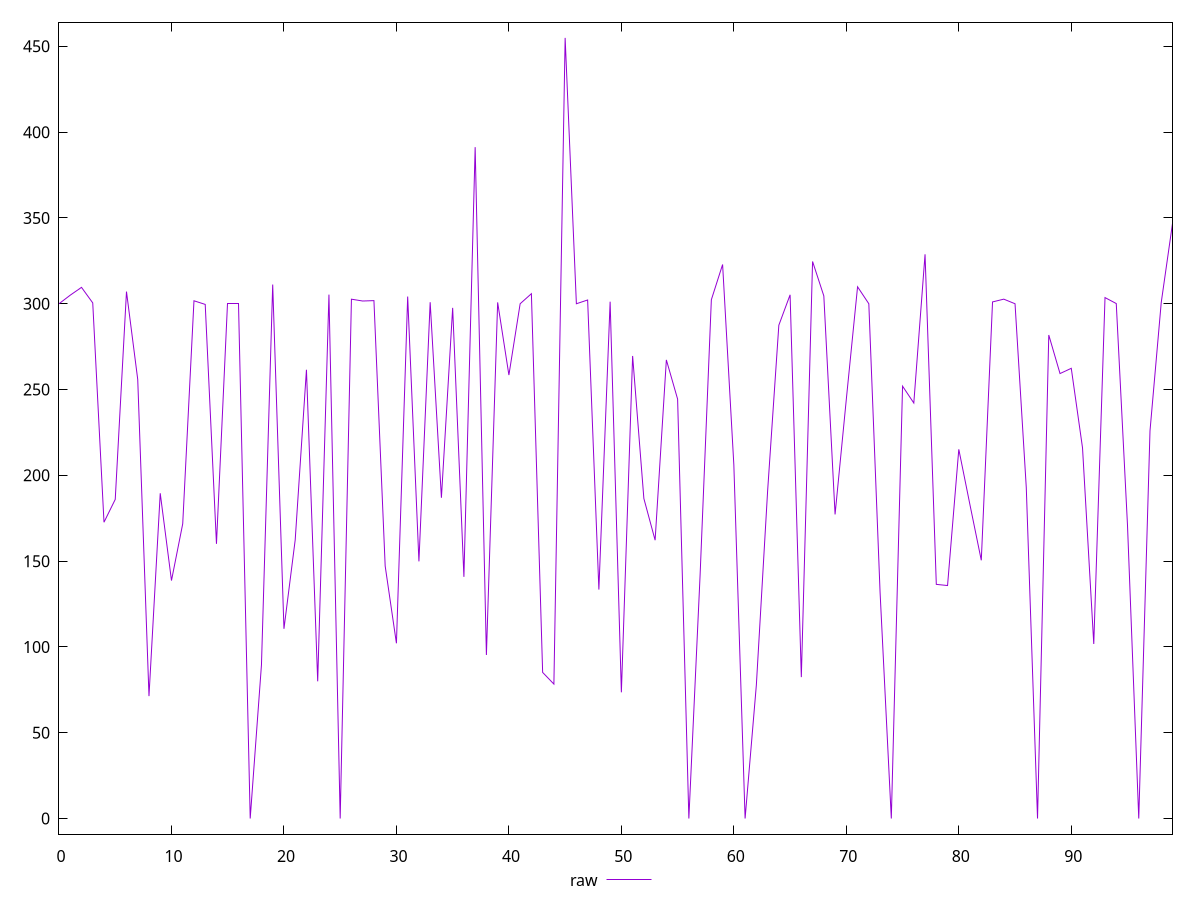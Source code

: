 reset

$raw <<EOF
0 300
1 305.004
2 309.552
3 300.494
4 172.66899999976158
5 185.97599999979138
6 307.082
7 255.86799999978393
8 71.33399999979883
9 189.55099999997765
10 138.68599999975413
11 171.7519999993965
12 301.73199999999997
13 299.6150000002235
14 160.06000000052154
15 300
16 300
17 0
18 89.4760000007227
19 311.174
20 110.56099999975413
21 162.3400000007823
22 261.5310000004247
23 79.9769999999553
24 305.33
25 0
26 302.658
27 301.598
28 301.822
29 147.13299999944866
30 102.11899999901652
31 304.204
32 149.84800000023097
33 300.902
34 186.93400000035763
35 297.60600000061095
36 140.82900000084192
37 391.2839999999851
38 95.29800000041723
39 300.798
40 258.4459999995306
41 300
42 305.858
43 85.15299999993294
44 78.34600000083447
45 454.9300000006333
46 300
47 302.198
48 133.4320000000298
49 301.196
50 73.53999999910593
51 269.57200000062585
52 186.4909999994561
53 162.20199999958277
54 267.2830000007525
55 244.42100000102073
56 0
57 141.9769999999553
58 302.34599999990314
59 322.878
60 206.05100000090897
61 0
62 77.69400000013411
63 190.63499999977648
64 287.4929999988526
65 305.21
66 82.4109999993816
67 324.634
68 304.55400000000003
69 177.21099999919534
70 244.35999999940395
71 309.878
72 300
73 132.04899999964982
74 0
75 251.9660000000149
76 242.15400000102818
77 328.808
78 136.45900000073016
79 135.78000000026077
80 215.15699999965727
81 182.59300000034273
82 150.49000000022352
83 301.068
84 302.68
85 300
86 192.83499999996275
87 0
88 281.7839999999851
89 259.3159999996424
90 262.3739999998361
91 216.02900000009686
92 101.72999999951571
93 303.6
94 300.118
95 170.75600000005215
96 0
97 225.93699999991804
98 300.802
99 346.76800000000003
EOF

set key outside below
set xrange [0:99]
set yrange [-9.098600000012667:464.02860000064595]
set trange [-9.098600000012667:464.02860000064595]
set terminal svg size 640, 500 enhanced background rgb 'white'
set output "report_00015_2021-02-09T16-11-33.973Z/uses-rel-preconnect/samples/pages+cached+noadtech+nomedia+nocss/raw/values.svg"

plot $raw title "raw" with line

reset
